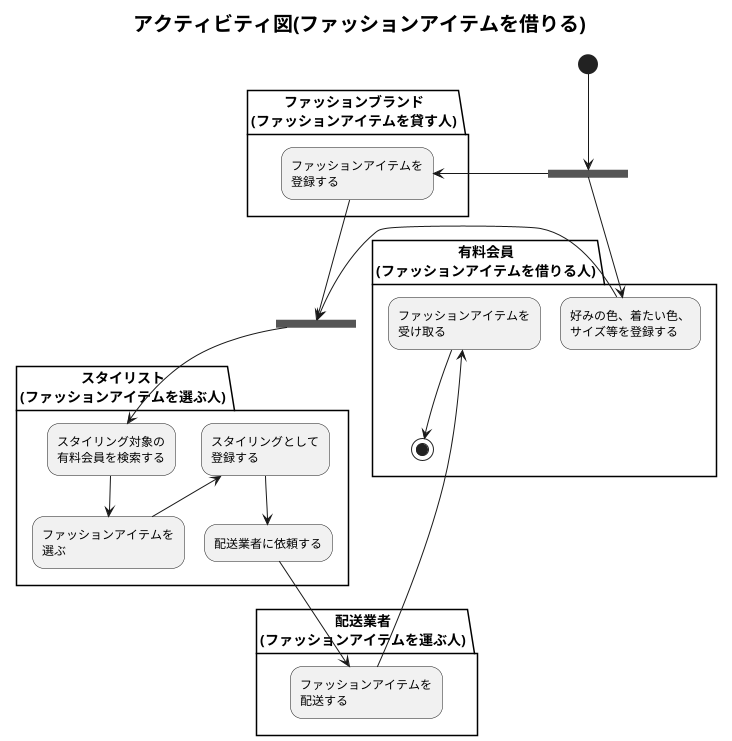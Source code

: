 @startuml

title <b><size:20>アクティビティ図(ファッションアイテムを借りる)

(*) --> ==S1==

partition ファッションブランド\n(ファッションアイテムを貸す人) PowderBlue {
  ==S1== -right-> "ファッションアイテムを\n登録する"
}

"ファッションアイテムを\n登録する" --> ==S2==

partition スタイリスト\n(ファッションアイテムを選ぶ人) Pink {
  ==S2== --> "スタイリング対象の\n有料会員を検索する"
  "スタイリング対象の\n有料会員を検索する" --> "ファッションアイテムを\n選ぶ"
  "ファッションアイテムを\n選ぶ" -up-> "スタイリングとして\n登録する"
  "スタイリングとして\n登録する" --> "配送業者に依頼する"
}

partition 配送業者\n(ファッションアイテムを運ぶ人) YellowGreen {
  "配送業者に依頼する" -->  "ファッションアイテムを\n配送する"
}

partition 有料会員\n(ファッションアイテムを借りる人) Yellow {
  ==S1== --> "好みの色、着たい色、\nサイズ等を登録する"
  "ファッションアイテムを\n配送する" --> "ファッションアイテムを\n受け取る"
  "ファッションアイテムを\n受け取る" --> (*)
}

"好みの色、着たい色、\nサイズ等を登録する" --> ==S2==

@enduml
